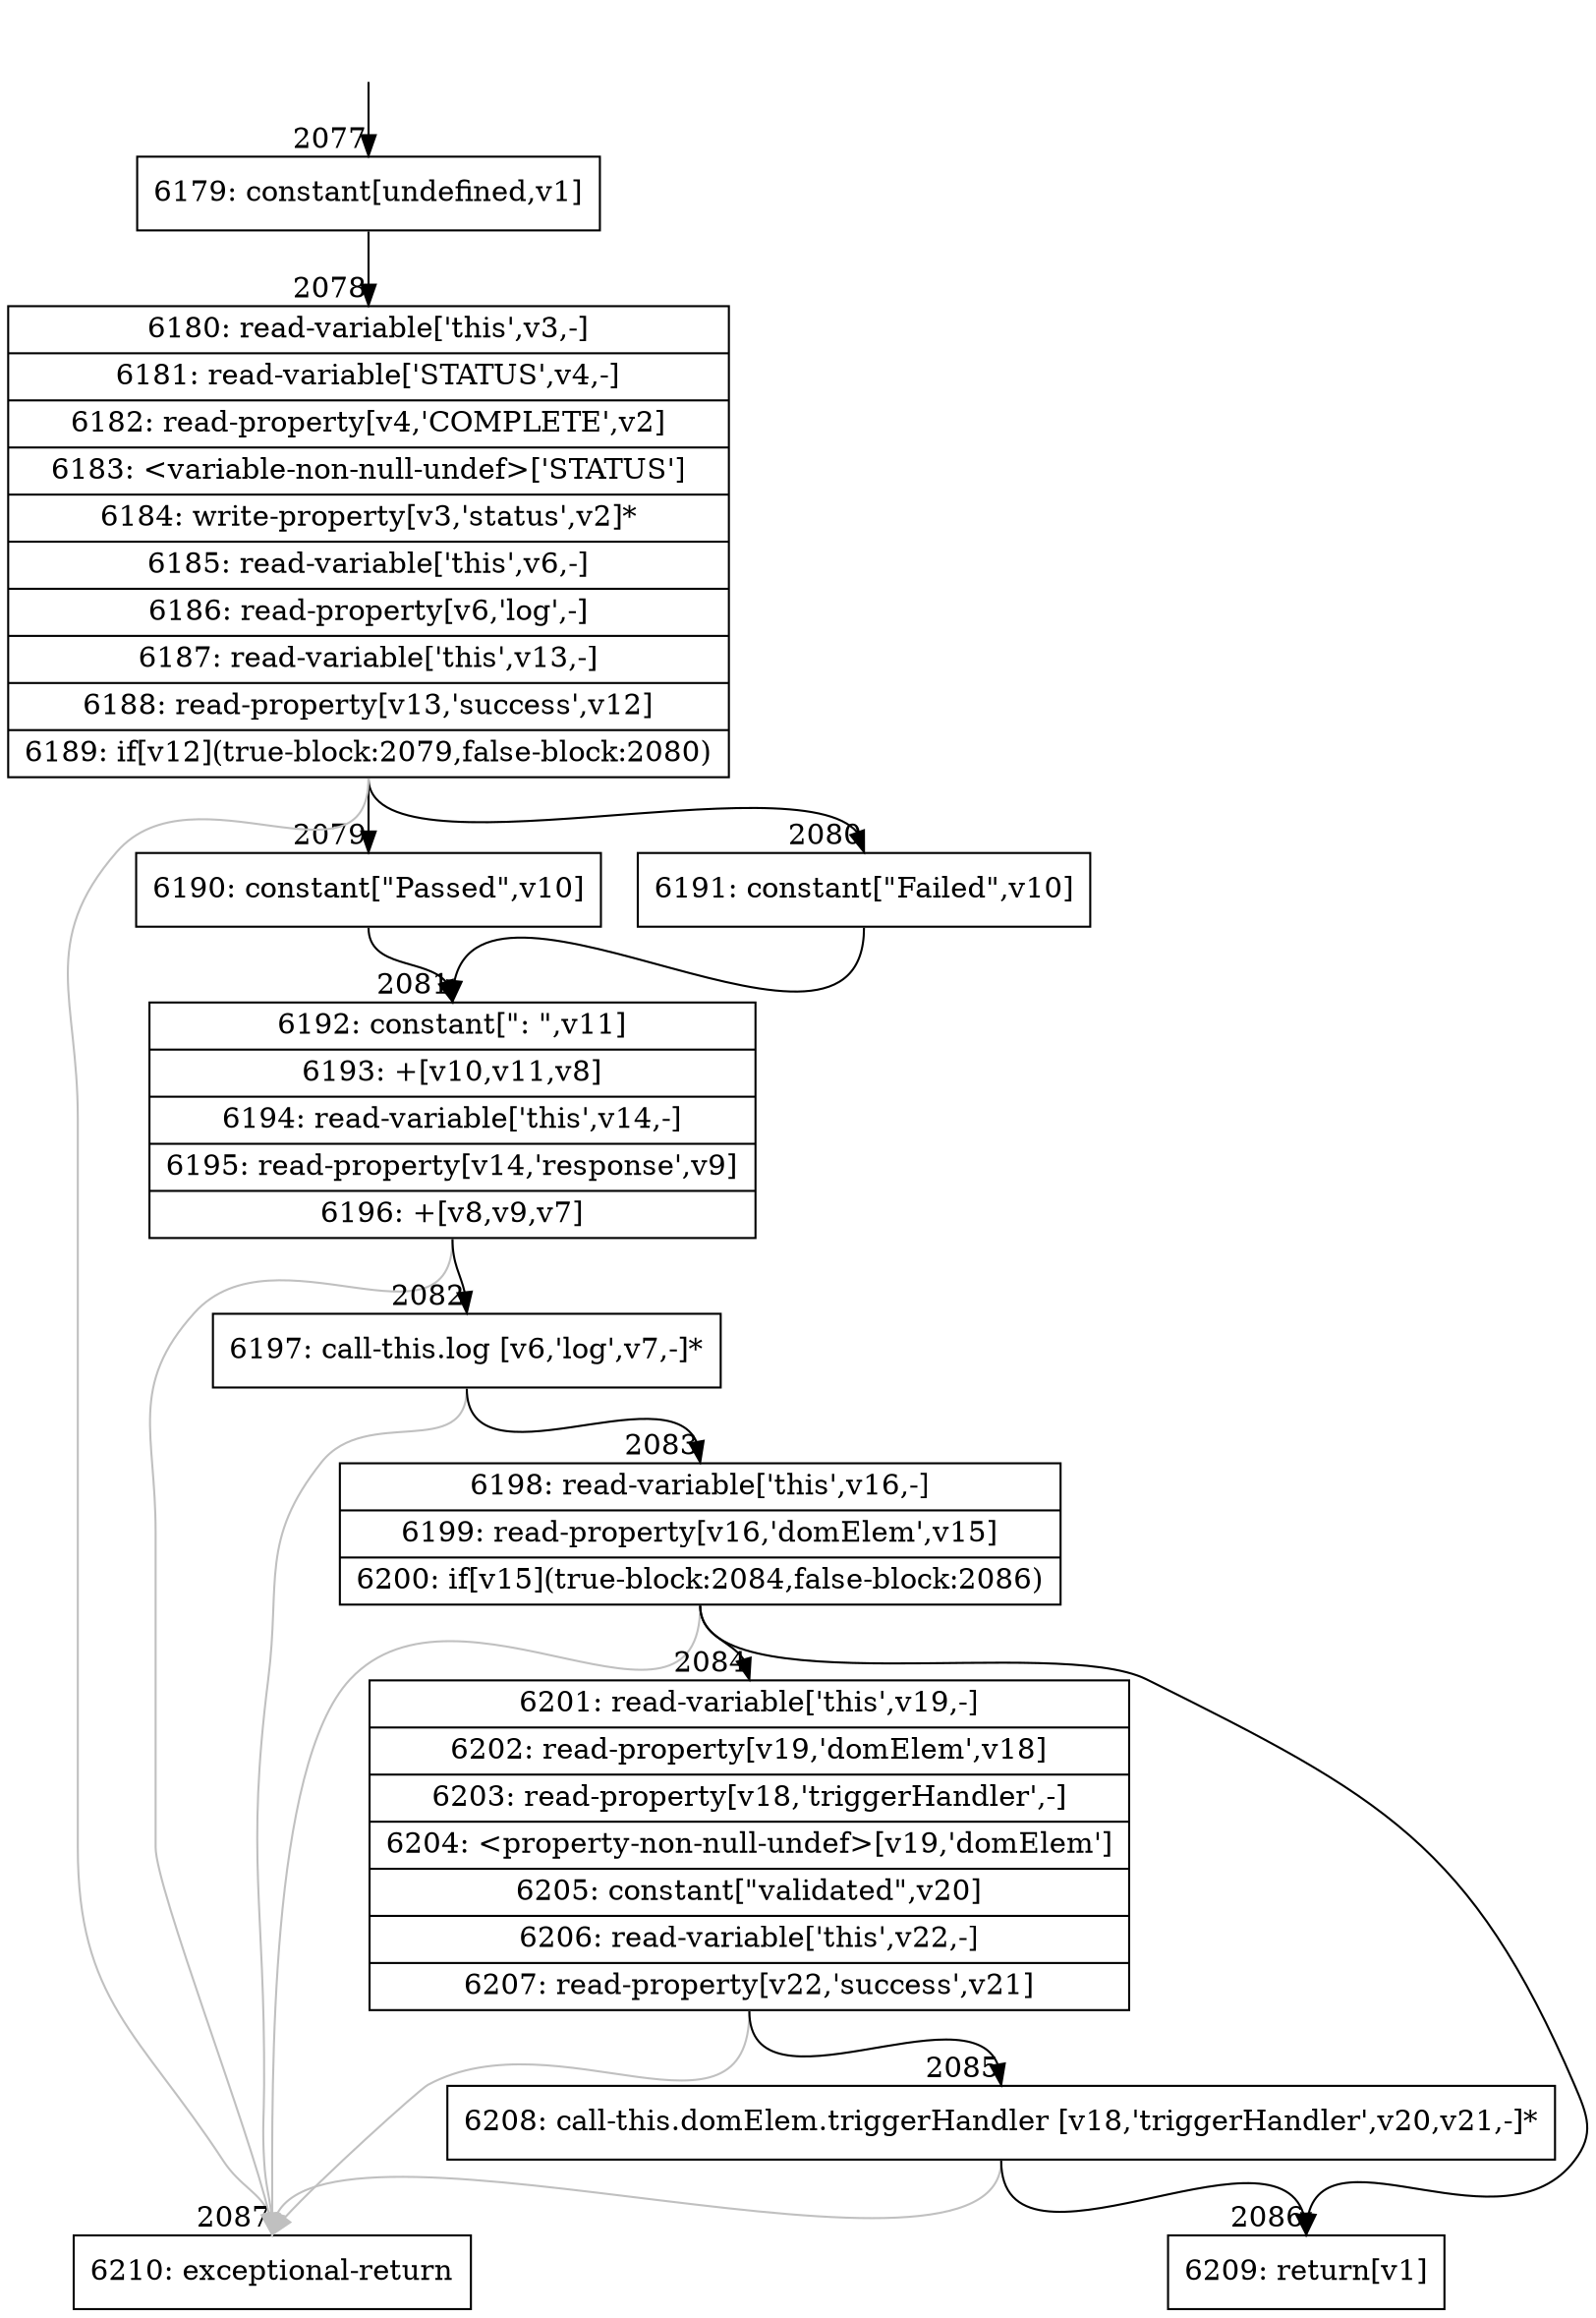 digraph {
rankdir="TD"
BB_entry171[shape=none,label=""];
BB_entry171 -> BB2077 [tailport=s, headport=n, headlabel="    2077"]
BB2077 [shape=record label="{6179: constant[undefined,v1]}" ] 
BB2077 -> BB2078 [tailport=s, headport=n, headlabel="      2078"]
BB2078 [shape=record label="{6180: read-variable['this',v3,-]|6181: read-variable['STATUS',v4,-]|6182: read-property[v4,'COMPLETE',v2]|6183: \<variable-non-null-undef\>['STATUS']|6184: write-property[v3,'status',v2]*|6185: read-variable['this',v6,-]|6186: read-property[v6,'log',-]|6187: read-variable['this',v13,-]|6188: read-property[v13,'success',v12]|6189: if[v12](true-block:2079,false-block:2080)}" ] 
BB2078 -> BB2079 [tailport=s, headport=n, headlabel="      2079"]
BB2078 -> BB2080 [tailport=s, headport=n, headlabel="      2080"]
BB2078 -> BB2087 [tailport=s, headport=n, color=gray, headlabel="      2087"]
BB2079 [shape=record label="{6190: constant[\"Passed\",v10]}" ] 
BB2079 -> BB2081 [tailport=s, headport=n, headlabel="      2081"]
BB2080 [shape=record label="{6191: constant[\"Failed\",v10]}" ] 
BB2080 -> BB2081 [tailport=s, headport=n]
BB2081 [shape=record label="{6192: constant[\": \",v11]|6193: +[v10,v11,v8]|6194: read-variable['this',v14,-]|6195: read-property[v14,'response',v9]|6196: +[v8,v9,v7]}" ] 
BB2081 -> BB2082 [tailport=s, headport=n, headlabel="      2082"]
BB2081 -> BB2087 [tailport=s, headport=n, color=gray]
BB2082 [shape=record label="{6197: call-this.log [v6,'log',v7,-]*}" ] 
BB2082 -> BB2083 [tailport=s, headport=n, headlabel="      2083"]
BB2082 -> BB2087 [tailport=s, headport=n, color=gray]
BB2083 [shape=record label="{6198: read-variable['this',v16,-]|6199: read-property[v16,'domElem',v15]|6200: if[v15](true-block:2084,false-block:2086)}" ] 
BB2083 -> BB2084 [tailport=s, headport=n, headlabel="      2084"]
BB2083 -> BB2086 [tailport=s, headport=n, headlabel="      2086"]
BB2083 -> BB2087 [tailport=s, headport=n, color=gray]
BB2084 [shape=record label="{6201: read-variable['this',v19,-]|6202: read-property[v19,'domElem',v18]|6203: read-property[v18,'triggerHandler',-]|6204: \<property-non-null-undef\>[v19,'domElem']|6205: constant[\"validated\",v20]|6206: read-variable['this',v22,-]|6207: read-property[v22,'success',v21]}" ] 
BB2084 -> BB2085 [tailport=s, headport=n, headlabel="      2085"]
BB2084 -> BB2087 [tailport=s, headport=n, color=gray]
BB2085 [shape=record label="{6208: call-this.domElem.triggerHandler [v18,'triggerHandler',v20,v21,-]*}" ] 
BB2085 -> BB2086 [tailport=s, headport=n]
BB2085 -> BB2087 [tailport=s, headport=n, color=gray]
BB2086 [shape=record label="{6209: return[v1]}" ] 
BB2087 [shape=record label="{6210: exceptional-return}" ] 
//#$~ 1876
}
